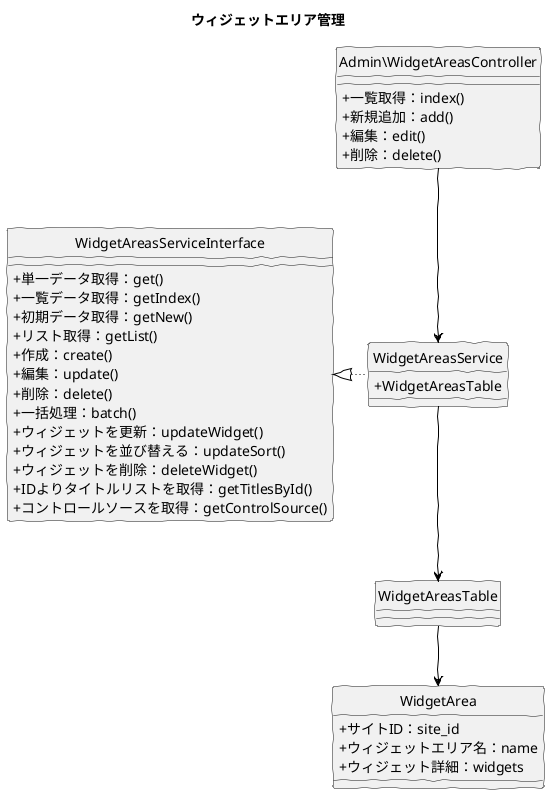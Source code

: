 @startuml
skinparam handwritten true
skinparam backgroundColor white
hide circle
skinparam classAttributeIconSize 0

title ウィジェットエリア管理

class Admin\WidgetAreasController {
  + 一覧取得：index()
  + 新規追加：add()
  + 編集：edit()
  + 削除：delete()
}

class WidgetAreasService {
  + WidgetAreasTable
}

class WidgetAreasServiceInterface {
  + 単一データ取得：get()
  + 一覧データ取得：getIndex()
  + 初期データ取得：getNew()
	+ リスト取得：getList()
  + 作成：create()
  + 編集：update()
  + 削除：delete()
	+ 一括処理：batch()
	+ ウィジェットを更新：updateWidget()
	+ ウィジェットを並び替える：updateSort()
	+ ウィジェットを削除：deleteWidget()
	+ IDよりタイトルリストを取得：getTitlesById()
	+ コントロールソースを取得：getControlSource()
}

class WidgetAreasTable {
}

class WidgetArea {
	+ サイトID：site_id
	+ ウィジェットエリア名：name
	+ ウィジェット詳細：widgets
}

Admin\WidgetAreasController -down[#Black]-> WidgetAreasService
WidgetAreasService -down[#Black]-> WidgetAreasTable
WidgetAreasService -left[dotted,#Black]-|> WidgetAreasServiceInterface
WidgetAreasTable -down[#Black]-> WidgetArea

@enduml

